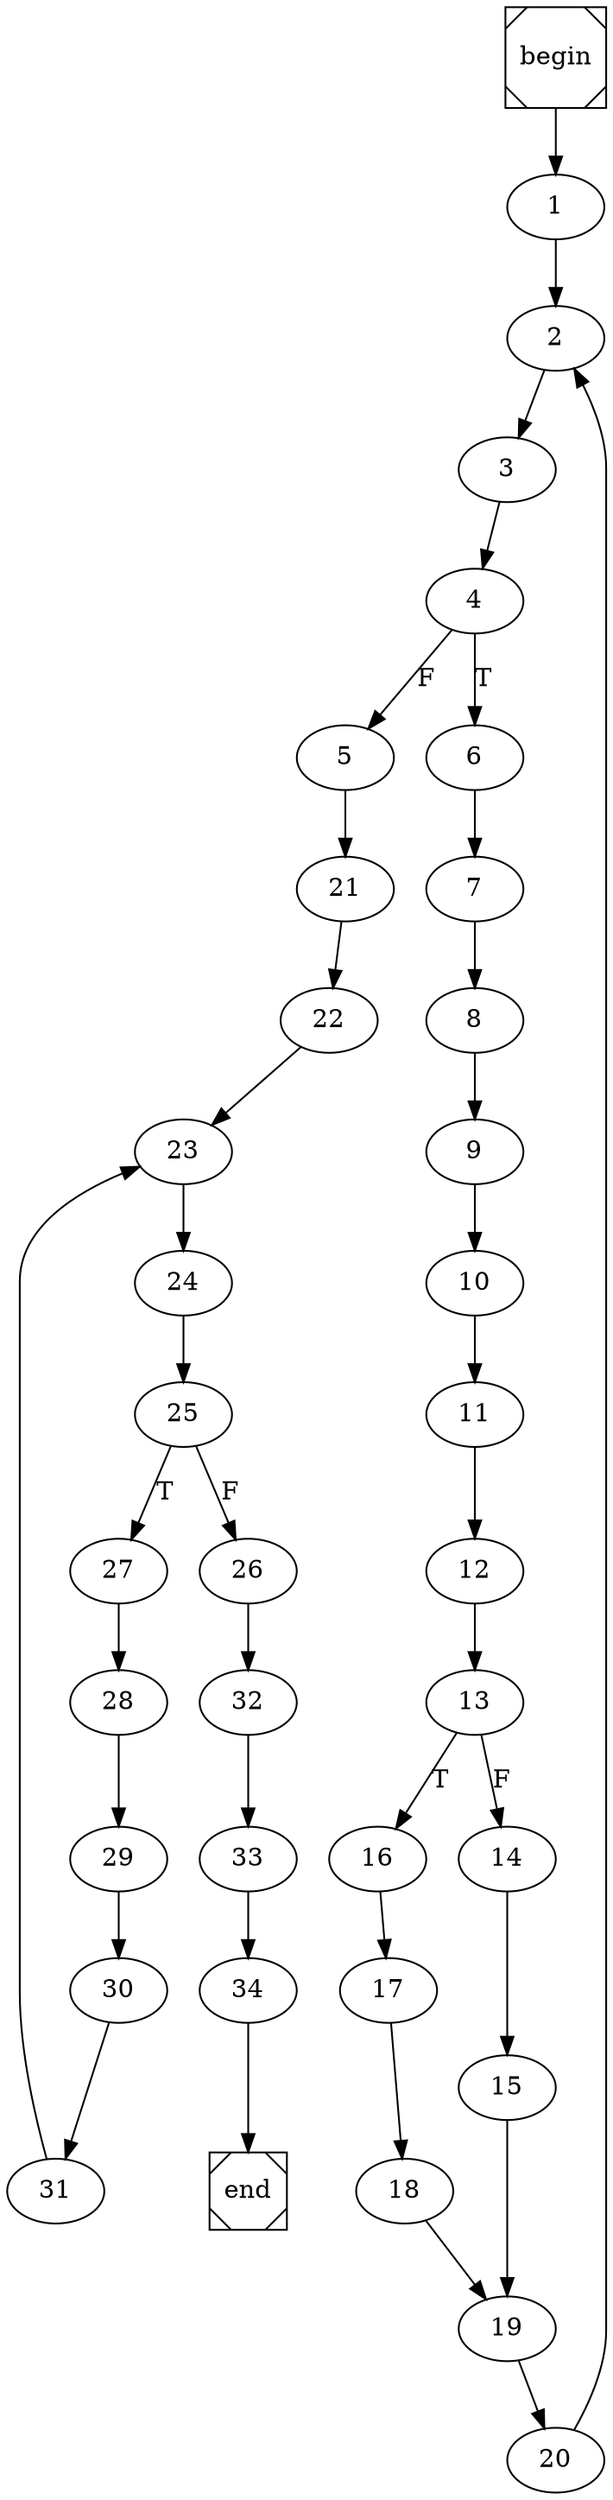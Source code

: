 digraph cfg {
	begin [shape=Msquare];
	end [shape=Msquare];
	begin -> 1;	1 -> 2;	2 -> 3;	3 -> 4;	4 -> 6[label=T];	4 -> 5[label=F];	5 -> 21;	6 -> 7;	7 -> 8;	8 -> 9;	9 -> 10;	10 -> 11;	11 -> 12;	12 -> 13;	13 -> 16[label=T];	13 -> 14[label=F];	14 -> 15;	15 -> 19;	16 -> 17;	17 -> 18;	18 -> 19;	19 -> 20;	20 -> 2;	21 -> 22;	22 -> 23;	23 -> 24;	24 -> 25;	25 -> 27[label=T];	25 -> 26[label=F];	26 -> 32;	27 -> 28;	28 -> 29;	29 -> 30;	30 -> 31;	31 -> 23;	32 -> 33;	33 -> 34;	34 -> end;}
